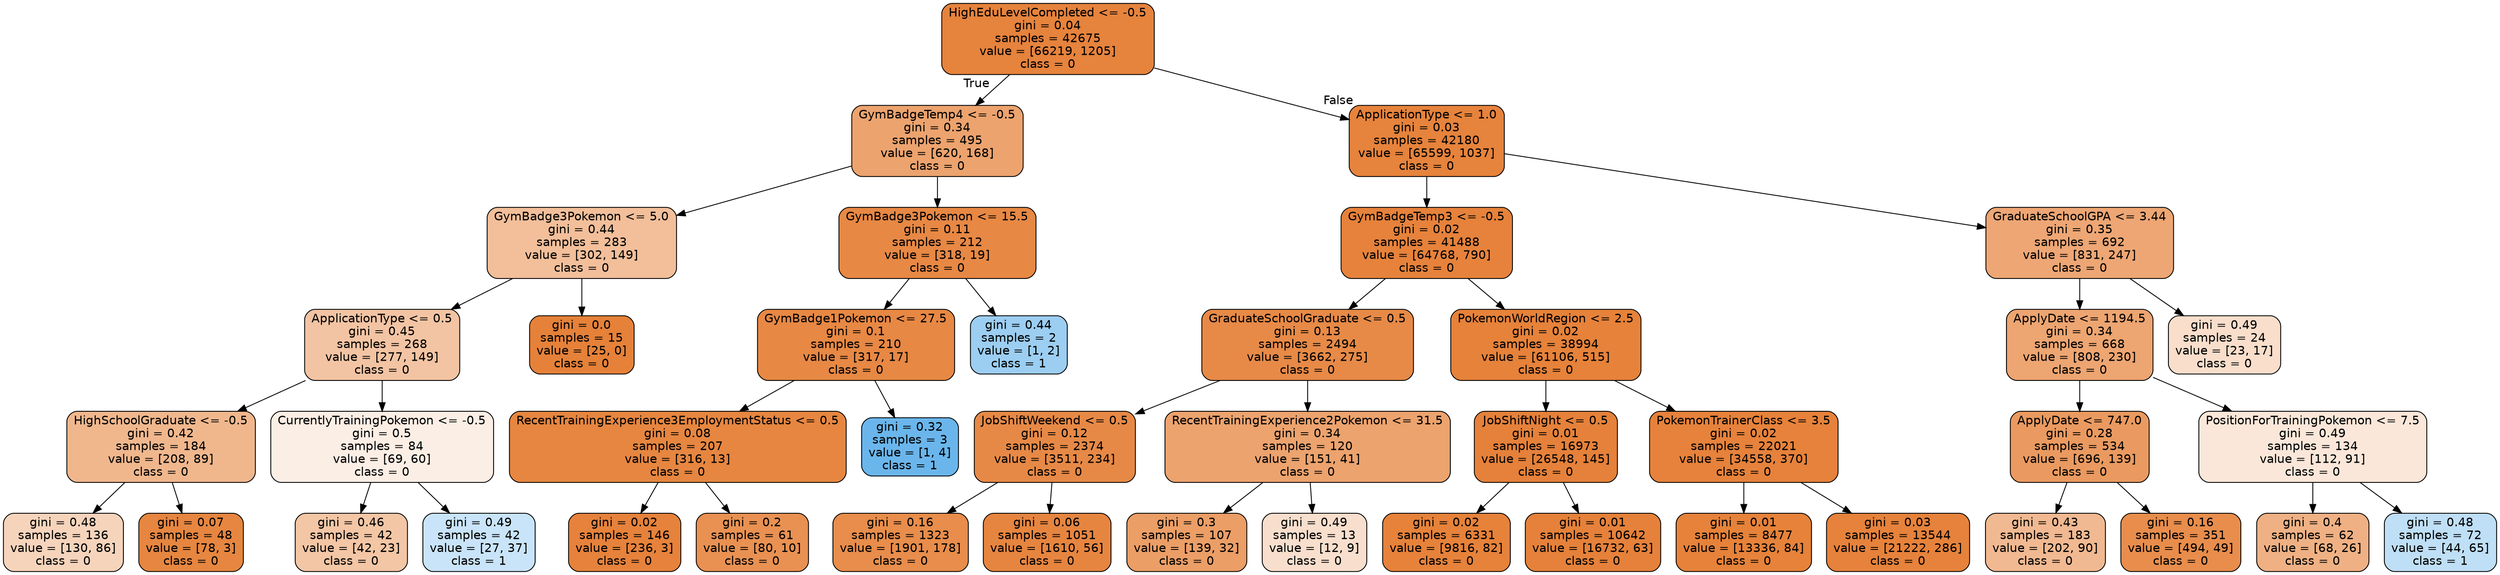 digraph Tree {
node [shape=box, style="filled, rounded", color="black", fontname=helvetica] ;
edge [fontname=helvetica] ;
0 [label="HighEduLevelCompleted <= -0.5\ngini = 0.04\nsamples = 42675\nvalue = [66219, 1205]\nclass = 0", fillcolor="#e58139fa"] ;
1 [label="GymBadgeTemp4 <= -0.5\ngini = 0.34\nsamples = 495\nvalue = [620, 168]\nclass = 0", fillcolor="#e58139ba"] ;
0 -> 1 [labeldistance=2.5, labelangle=45, headlabel="True"] ;
2 [label="GymBadge3Pokemon <= 5.0\ngini = 0.44\nsamples = 283\nvalue = [302, 149]\nclass = 0", fillcolor="#e5813981"] ;
1 -> 2 ;
3 [label="ApplicationType <= 0.5\ngini = 0.45\nsamples = 268\nvalue = [277, 149]\nclass = 0", fillcolor="#e5813976"] ;
2 -> 3 ;
4 [label="HighSchoolGraduate <= -0.5\ngini = 0.42\nsamples = 184\nvalue = [208, 89]\nclass = 0", fillcolor="#e5813992"] ;
3 -> 4 ;
5 [label="gini = 0.48\nsamples = 136\nvalue = [130, 86]\nclass = 0", fillcolor="#e5813956"] ;
4 -> 5 ;
6 [label="gini = 0.07\nsamples = 48\nvalue = [78, 3]\nclass = 0", fillcolor="#e58139f5"] ;
4 -> 6 ;
7 [label="CurrentlyTrainingPokemon <= -0.5\ngini = 0.5\nsamples = 84\nvalue = [69, 60]\nclass = 0", fillcolor="#e5813921"] ;
3 -> 7 ;
8 [label="gini = 0.46\nsamples = 42\nvalue = [42, 23]\nclass = 0", fillcolor="#e5813973"] ;
7 -> 8 ;
9 [label="gini = 0.49\nsamples = 42\nvalue = [27, 37]\nclass = 1", fillcolor="#399de545"] ;
7 -> 9 ;
10 [label="gini = 0.0\nsamples = 15\nvalue = [25, 0]\nclass = 0", fillcolor="#e58139ff"] ;
2 -> 10 ;
11 [label="GymBadge3Pokemon <= 15.5\ngini = 0.11\nsamples = 212\nvalue = [318, 19]\nclass = 0", fillcolor="#e58139f0"] ;
1 -> 11 ;
12 [label="GymBadge1Pokemon <= 27.5\ngini = 0.1\nsamples = 210\nvalue = [317, 17]\nclass = 0", fillcolor="#e58139f1"] ;
11 -> 12 ;
13 [label="RecentTrainingExperience3EmploymentStatus <= 0.5\ngini = 0.08\nsamples = 207\nvalue = [316, 13]\nclass = 0", fillcolor="#e58139f5"] ;
12 -> 13 ;
14 [label="gini = 0.02\nsamples = 146\nvalue = [236, 3]\nclass = 0", fillcolor="#e58139fc"] ;
13 -> 14 ;
15 [label="gini = 0.2\nsamples = 61\nvalue = [80, 10]\nclass = 0", fillcolor="#e58139df"] ;
13 -> 15 ;
16 [label="gini = 0.32\nsamples = 3\nvalue = [1, 4]\nclass = 1", fillcolor="#399de5bf"] ;
12 -> 16 ;
17 [label="gini = 0.44\nsamples = 2\nvalue = [1, 2]\nclass = 1", fillcolor="#399de57f"] ;
11 -> 17 ;
18 [label="ApplicationType <= 1.0\ngini = 0.03\nsamples = 42180\nvalue = [65599, 1037]\nclass = 0", fillcolor="#e58139fb"] ;
0 -> 18 [labeldistance=2.5, labelangle=-45, headlabel="False"] ;
19 [label="GymBadgeTemp3 <= -0.5\ngini = 0.02\nsamples = 41488\nvalue = [64768, 790]\nclass = 0", fillcolor="#e58139fc"] ;
18 -> 19 ;
20 [label="GraduateSchoolGraduate <= 0.5\ngini = 0.13\nsamples = 2494\nvalue = [3662, 275]\nclass = 0", fillcolor="#e58139ec"] ;
19 -> 20 ;
21 [label="JobShiftWeekend <= 0.5\ngini = 0.12\nsamples = 2374\nvalue = [3511, 234]\nclass = 0", fillcolor="#e58139ee"] ;
20 -> 21 ;
22 [label="gini = 0.16\nsamples = 1323\nvalue = [1901, 178]\nclass = 0", fillcolor="#e58139e7"] ;
21 -> 22 ;
23 [label="gini = 0.06\nsamples = 1051\nvalue = [1610, 56]\nclass = 0", fillcolor="#e58139f6"] ;
21 -> 23 ;
24 [label="RecentTrainingExperience2Pokemon <= 31.5\ngini = 0.34\nsamples = 120\nvalue = [151, 41]\nclass = 0", fillcolor="#e58139ba"] ;
20 -> 24 ;
25 [label="gini = 0.3\nsamples = 107\nvalue = [139, 32]\nclass = 0", fillcolor="#e58139c4"] ;
24 -> 25 ;
26 [label="gini = 0.49\nsamples = 13\nvalue = [12, 9]\nclass = 0", fillcolor="#e5813940"] ;
24 -> 26 ;
27 [label="PokemonWorldRegion <= 2.5\ngini = 0.02\nsamples = 38994\nvalue = [61106, 515]\nclass = 0", fillcolor="#e58139fd"] ;
19 -> 27 ;
28 [label="JobShiftNight <= 0.5\ngini = 0.01\nsamples = 16973\nvalue = [26548, 145]\nclass = 0", fillcolor="#e58139fe"] ;
27 -> 28 ;
29 [label="gini = 0.02\nsamples = 6331\nvalue = [9816, 82]\nclass = 0", fillcolor="#e58139fd"] ;
28 -> 29 ;
30 [label="gini = 0.01\nsamples = 10642\nvalue = [16732, 63]\nclass = 0", fillcolor="#e58139fe"] ;
28 -> 30 ;
31 [label="PokemonTrainerClass <= 3.5\ngini = 0.02\nsamples = 22021\nvalue = [34558, 370]\nclass = 0", fillcolor="#e58139fc"] ;
27 -> 31 ;
32 [label="gini = 0.01\nsamples = 8477\nvalue = [13336, 84]\nclass = 0", fillcolor="#e58139fd"] ;
31 -> 32 ;
33 [label="gini = 0.03\nsamples = 13544\nvalue = [21222, 286]\nclass = 0", fillcolor="#e58139fc"] ;
31 -> 33 ;
34 [label="GraduateSchoolGPA <= 3.44\ngini = 0.35\nsamples = 692\nvalue = [831, 247]\nclass = 0", fillcolor="#e58139b3"] ;
18 -> 34 ;
35 [label="ApplyDate <= 1194.5\ngini = 0.34\nsamples = 668\nvalue = [808, 230]\nclass = 0", fillcolor="#e58139b6"] ;
34 -> 35 ;
36 [label="ApplyDate <= 747.0\ngini = 0.28\nsamples = 534\nvalue = [696, 139]\nclass = 0", fillcolor="#e58139cc"] ;
35 -> 36 ;
37 [label="gini = 0.43\nsamples = 183\nvalue = [202, 90]\nclass = 0", fillcolor="#e581398d"] ;
36 -> 37 ;
38 [label="gini = 0.16\nsamples = 351\nvalue = [494, 49]\nclass = 0", fillcolor="#e58139e6"] ;
36 -> 38 ;
39 [label="PositionForTrainingPokemon <= 7.5\ngini = 0.49\nsamples = 134\nvalue = [112, 91]\nclass = 0", fillcolor="#e5813930"] ;
35 -> 39 ;
40 [label="gini = 0.4\nsamples = 62\nvalue = [68, 26]\nclass = 0", fillcolor="#e581399e"] ;
39 -> 40 ;
41 [label="gini = 0.48\nsamples = 72\nvalue = [44, 65]\nclass = 1", fillcolor="#399de552"] ;
39 -> 41 ;
42 [label="gini = 0.49\nsamples = 24\nvalue = [23, 17]\nclass = 0", fillcolor="#e5813943"] ;
34 -> 42 ;
}
